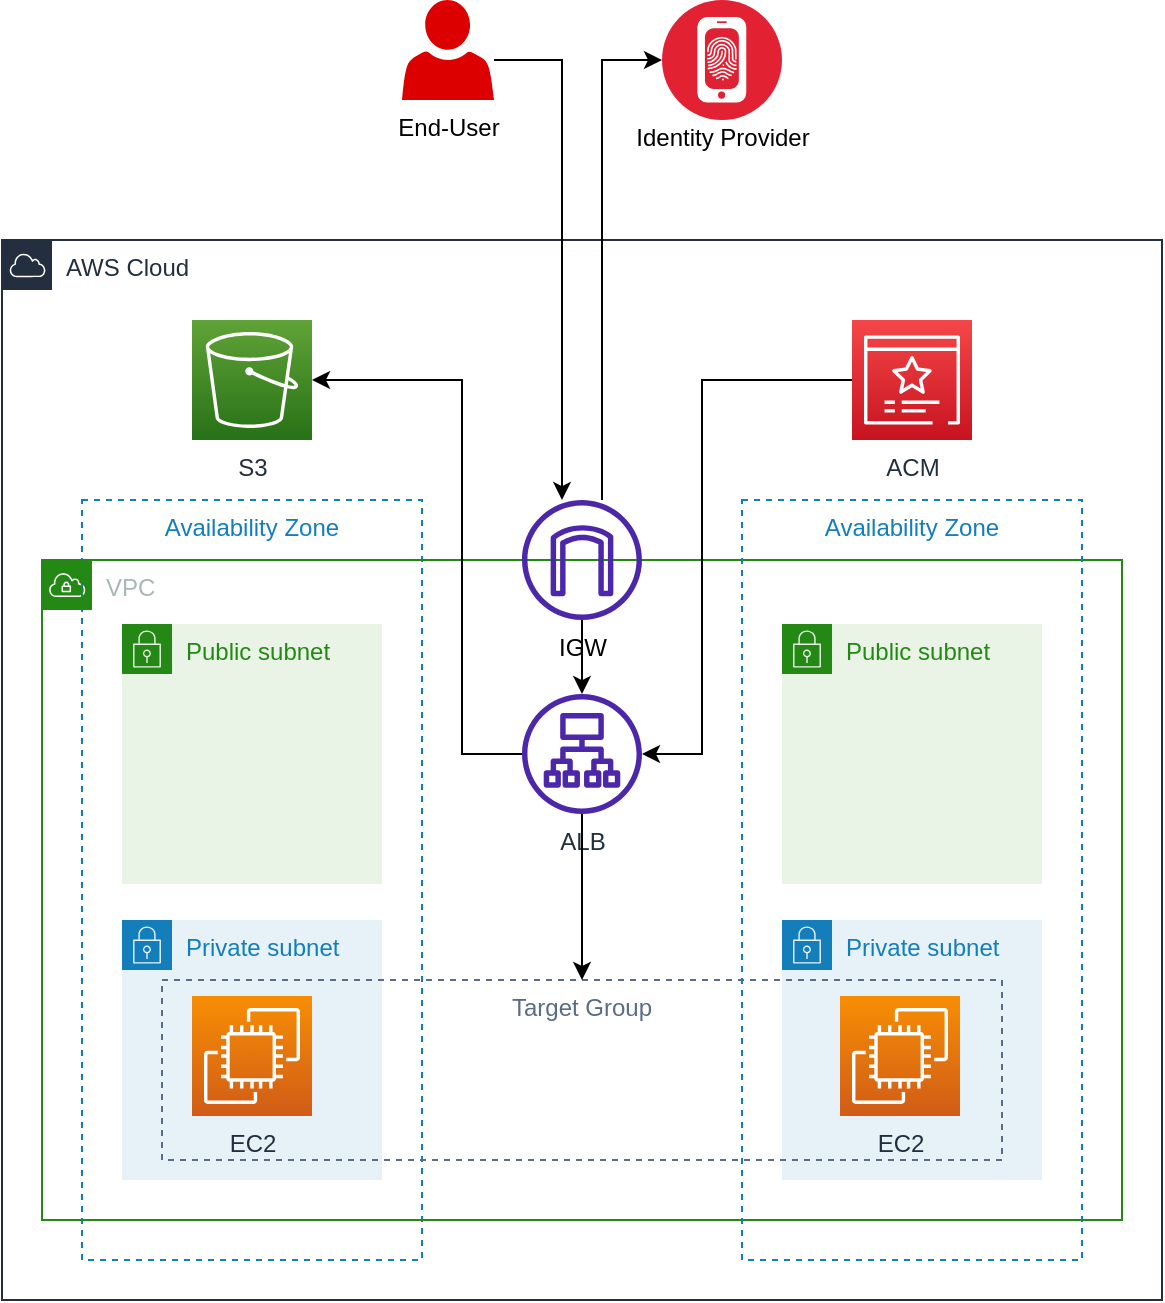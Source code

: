 <mxfile version="21.3.2" type="device">
  <diagram id="2pyYL34U28f_UCvVQH4k" name="Seite-1">
    <mxGraphModel dx="-1998" dy="1650" grid="1" gridSize="10" guides="1" tooltips="1" connect="1" arrows="1" fold="1" page="1" pageScale="1" pageWidth="1169" pageHeight="827" math="0" shadow="0">
      <root>
        <mxCell id="0" />
        <mxCell id="1" parent="0" />
        <mxCell id="lRmxtw9xwGhiraFbsYv7-60" value="Private subnet" style="points=[[0,0],[0.25,0],[0.5,0],[0.75,0],[1,0],[1,0.25],[1,0.5],[1,0.75],[1,1],[0.75,1],[0.5,1],[0.25,1],[0,1],[0,0.75],[0,0.5],[0,0.25]];outlineConnect=0;gradientColor=none;html=1;whiteSpace=wrap;fontSize=12;fontStyle=0;container=1;pointerEvents=0;collapsible=0;recursiveResize=0;shape=mxgraph.aws4.group;grIcon=mxgraph.aws4.group_security_group;grStroke=0;strokeColor=#147EBA;fillColor=#E6F2F8;verticalAlign=top;align=left;spacingLeft=30;fontColor=#147EBA;dashed=0;" parent="1" vertex="1">
          <mxGeometry x="3910" y="-280" width="130" height="130" as="geometry" />
        </mxCell>
        <mxCell id="lRmxtw9xwGhiraFbsYv7-62" value="Availability Zone" style="fillColor=none;strokeColor=#147EBA;dashed=1;verticalAlign=top;fontStyle=0;fontColor=#147EBA;" parent="1" vertex="1">
          <mxGeometry x="3890" y="-490" width="170" height="380" as="geometry" />
        </mxCell>
        <mxCell id="lRmxtw9xwGhiraFbsYv7-64" value="EC2" style="sketch=0;points=[[0,0,0],[0.25,0,0],[0.5,0,0],[0.75,0,0],[1,0,0],[0,1,0],[0.25,1,0],[0.5,1,0],[0.75,1,0],[1,1,0],[0,0.25,0],[0,0.5,0],[0,0.75,0],[1,0.25,0],[1,0.5,0],[1,0.75,0]];outlineConnect=0;fontColor=#232F3E;gradientColor=#F78E04;gradientDirection=north;fillColor=#D05C17;strokeColor=#ffffff;dashed=0;verticalLabelPosition=bottom;verticalAlign=top;align=center;html=1;fontSize=12;fontStyle=0;aspect=fixed;shape=mxgraph.aws4.resourceIcon;resIcon=mxgraph.aws4.ec2;" parent="1" vertex="1">
          <mxGeometry x="3945" y="-242" width="60" height="60" as="geometry" />
        </mxCell>
        <mxCell id="lRmxtw9xwGhiraFbsYv7-72" value="VPC" style="points=[[0,0],[0.25,0],[0.5,0],[0.75,0],[1,0],[1,0.25],[1,0.5],[1,0.75],[1,1],[0.75,1],[0.5,1],[0.25,1],[0,1],[0,0.75],[0,0.5],[0,0.25]];outlineConnect=0;gradientColor=none;html=1;whiteSpace=wrap;fontSize=12;fontStyle=0;container=1;pointerEvents=0;collapsible=0;recursiveResize=0;shape=mxgraph.aws4.group;grIcon=mxgraph.aws4.group_vpc;strokeColor=#248814;fillColor=none;verticalAlign=top;align=left;spacingLeft=30;fontColor=#AAB7B8;dashed=0;" parent="1" vertex="1">
          <mxGeometry x="3870" y="-460" width="540" height="330" as="geometry" />
        </mxCell>
        <mxCell id="lRmxtw9xwGhiraFbsYv7-73" value="IGW" style="sketch=0;outlineConnect=0;gradientColor=none;fillColor=#4D27AA;strokeColor=none;dashed=0;verticalLabelPosition=bottom;verticalAlign=top;align=center;html=1;aspect=fixed;pointerEvents=1;shape=mxgraph.aws4.internet_gateway;shadow=0;" parent="lRmxtw9xwGhiraFbsYv7-72" vertex="1">
          <mxGeometry x="240" y="-30" width="60" height="60" as="geometry" />
        </mxCell>
        <mxCell id="lRmxtw9xwGhiraFbsYv7-75" value="AWS Cloud" style="points=[[0,0],[0.25,0],[0.5,0],[0.75,0],[1,0],[1,0.25],[1,0.5],[1,0.75],[1,1],[0.75,1],[0.5,1],[0.25,1],[0,1],[0,0.75],[0,0.5],[0,0.25]];outlineConnect=0;gradientColor=none;html=1;whiteSpace=wrap;fontSize=12;fontStyle=0;container=1;pointerEvents=0;collapsible=0;recursiveResize=0;shape=mxgraph.aws4.group;grIcon=mxgraph.aws4.group_aws_cloud;strokeColor=#232F3E;fillColor=none;verticalAlign=top;align=left;spacingLeft=30;fontColor=#232F3E;dashed=0;shadow=0;sketch=0;" parent="1" vertex="1">
          <mxGeometry x="3850" y="-620" width="580" height="530" as="geometry" />
        </mxCell>
        <mxCell id="lRmxtw9xwGhiraFbsYv7-63" value="Availability Zone" style="fillColor=none;strokeColor=#147EBA;dashed=1;verticalAlign=top;fontStyle=0;fontColor=#147EBA;" parent="lRmxtw9xwGhiraFbsYv7-75" vertex="1">
          <mxGeometry x="370" y="130" width="170" height="380" as="geometry" />
        </mxCell>
        <mxCell id="lRmxtw9xwGhiraFbsYv7-65" value="ALB" style="sketch=0;outlineConnect=0;fontColor=#232F3E;gradientColor=none;fillColor=#4D27AA;strokeColor=none;dashed=0;verticalLabelPosition=bottom;verticalAlign=top;align=center;html=1;fontSize=12;fontStyle=0;aspect=fixed;pointerEvents=1;shape=mxgraph.aws4.application_load_balancer;" parent="lRmxtw9xwGhiraFbsYv7-75" vertex="1">
          <mxGeometry x="260" y="227" width="60" height="60" as="geometry" />
        </mxCell>
        <mxCell id="Nim2ooXp-eyVJxYVRgSN-13" style="edgeStyle=orthogonalEdgeStyle;rounded=0;orthogonalLoop=1;jettySize=auto;html=1;" parent="lRmxtw9xwGhiraFbsYv7-75" source="Nim2ooXp-eyVJxYVRgSN-1" target="lRmxtw9xwGhiraFbsYv7-65" edge="1">
          <mxGeometry relative="1" as="geometry">
            <Array as="points">
              <mxPoint x="350" y="70" />
              <mxPoint x="350" y="257" />
            </Array>
          </mxGeometry>
        </mxCell>
        <mxCell id="Nim2ooXp-eyVJxYVRgSN-1" value="ACM" style="sketch=0;points=[[0,0,0],[0.25,0,0],[0.5,0,0],[0.75,0,0],[1,0,0],[0,1,0],[0.25,1,0],[0.5,1,0],[0.75,1,0],[1,1,0],[0,0.25,0],[0,0.5,0],[0,0.75,0],[1,0.25,0],[1,0.5,0],[1,0.75,0]];outlineConnect=0;fontColor=#232F3E;gradientColor=#F54749;gradientDirection=north;fillColor=#C7131F;strokeColor=#ffffff;dashed=0;verticalLabelPosition=bottom;verticalAlign=top;align=center;html=1;fontSize=12;fontStyle=0;aspect=fixed;shape=mxgraph.aws4.resourceIcon;resIcon=mxgraph.aws4.certificate_manager_3;labelPosition=center;" parent="lRmxtw9xwGhiraFbsYv7-75" vertex="1">
          <mxGeometry x="425" y="40" width="60" height="60" as="geometry" />
        </mxCell>
        <mxCell id="Nim2ooXp-eyVJxYVRgSN-10" value="S3" style="sketch=0;points=[[0,0,0],[0.25,0,0],[0.5,0,0],[0.75,0,0],[1,0,0],[0,1,0],[0.25,1,0],[0.5,1,0],[0.75,1,0],[1,1,0],[0,0.25,0],[0,0.5,0],[0,0.75,0],[1,0.25,0],[1,0.5,0],[1,0.75,0]];outlineConnect=0;fontColor=#232F3E;gradientColor=#60A337;gradientDirection=north;fillColor=#277116;strokeColor=#ffffff;dashed=0;verticalLabelPosition=bottom;verticalAlign=top;align=center;html=1;fontSize=12;fontStyle=0;aspect=fixed;shape=mxgraph.aws4.resourceIcon;resIcon=mxgraph.aws4.s3;labelPosition=center;" parent="lRmxtw9xwGhiraFbsYv7-75" vertex="1">
          <mxGeometry x="95" y="40" width="60" height="60" as="geometry" />
        </mxCell>
        <mxCell id="Nim2ooXp-eyVJxYVRgSN-12" style="edgeStyle=orthogonalEdgeStyle;rounded=0;orthogonalLoop=1;jettySize=auto;html=1;entryX=1;entryY=0.5;entryDx=0;entryDy=0;entryPerimeter=0;" parent="lRmxtw9xwGhiraFbsYv7-75" source="lRmxtw9xwGhiraFbsYv7-65" target="Nim2ooXp-eyVJxYVRgSN-10" edge="1">
          <mxGeometry relative="1" as="geometry">
            <Array as="points">
              <mxPoint x="230" y="257" />
              <mxPoint x="230" y="70" />
            </Array>
          </mxGeometry>
        </mxCell>
        <mxCell id="lRmxtw9xwGhiraFbsYv7-59" value="Public subnet" style="points=[[0,0],[0.25,0],[0.5,0],[0.75,0],[1,0],[1,0.25],[1,0.5],[1,0.75],[1,1],[0.75,1],[0.5,1],[0.25,1],[0,1],[0,0.75],[0,0.5],[0,0.25]];outlineConnect=0;gradientColor=none;html=1;whiteSpace=wrap;fontSize=12;fontStyle=0;container=1;pointerEvents=0;collapsible=0;recursiveResize=0;shape=mxgraph.aws4.group;grIcon=mxgraph.aws4.group_security_group;grStroke=0;strokeColor=#248814;fillColor=#E9F3E6;verticalAlign=top;align=left;spacingLeft=30;fontColor=#248814;dashed=0;" parent="lRmxtw9xwGhiraFbsYv7-75" vertex="1">
          <mxGeometry x="390" y="192" width="130" height="130" as="geometry" />
        </mxCell>
        <mxCell id="lRmxtw9xwGhiraFbsYv7-61" value="Private subnet" style="points=[[0,0],[0.25,0],[0.5,0],[0.75,0],[1,0],[1,0.25],[1,0.5],[1,0.75],[1,1],[0.75,1],[0.5,1],[0.25,1],[0,1],[0,0.75],[0,0.5],[0,0.25]];outlineConnect=0;gradientColor=none;html=1;whiteSpace=wrap;fontSize=12;fontStyle=0;container=1;pointerEvents=0;collapsible=0;recursiveResize=0;shape=mxgraph.aws4.group;grIcon=mxgraph.aws4.group_security_group;grStroke=0;strokeColor=#147EBA;fillColor=#E6F2F8;verticalAlign=top;align=left;spacingLeft=30;fontColor=#147EBA;dashed=0;" parent="lRmxtw9xwGhiraFbsYv7-75" vertex="1">
          <mxGeometry x="390" y="340" width="130" height="130" as="geometry" />
        </mxCell>
        <mxCell id="lRmxtw9xwGhiraFbsYv7-58" value="Public subnet" style="points=[[0,0],[0.25,0],[0.5,0],[0.75,0],[1,0],[1,0.25],[1,0.5],[1,0.75],[1,1],[0.75,1],[0.5,1],[0.25,1],[0,1],[0,0.75],[0,0.5],[0,0.25]];outlineConnect=0;gradientColor=none;html=1;whiteSpace=wrap;fontSize=12;fontStyle=0;container=1;pointerEvents=0;collapsible=0;recursiveResize=0;shape=mxgraph.aws4.group;grIcon=mxgraph.aws4.group_security_group;grStroke=0;strokeColor=#248814;fillColor=#E9F3E6;verticalAlign=top;align=left;spacingLeft=30;fontColor=#248814;dashed=0;" parent="lRmxtw9xwGhiraFbsYv7-75" vertex="1">
          <mxGeometry x="60" y="192" width="130" height="130" as="geometry" />
        </mxCell>
        <mxCell id="lRmxtw9xwGhiraFbsYv7-66" value="Target Group" style="fillColor=none;strokeColor=#5A6C86;dashed=1;verticalAlign=top;fontStyle=0;fontColor=#5A6C86;" parent="1" vertex="1">
          <mxGeometry x="3930" y="-250" width="420" height="90" as="geometry" />
        </mxCell>
        <mxCell id="lRmxtw9xwGhiraFbsYv7-68" style="edgeStyle=orthogonalEdgeStyle;rounded=0;orthogonalLoop=1;jettySize=auto;html=1;entryX=0.5;entryY=0;entryDx=0;entryDy=0;" parent="1" source="lRmxtw9xwGhiraFbsYv7-65" target="lRmxtw9xwGhiraFbsYv7-66" edge="1">
          <mxGeometry relative="1" as="geometry">
            <Array as="points" />
          </mxGeometry>
        </mxCell>
        <mxCell id="lRmxtw9xwGhiraFbsYv7-78" value="" style="edgeStyle=orthogonalEdgeStyle;rounded=0;orthogonalLoop=1;jettySize=auto;html=1;" parent="1" source="Nim2ooXp-eyVJxYVRgSN-7" target="lRmxtw9xwGhiraFbsYv7-73" edge="1">
          <mxGeometry relative="1" as="geometry">
            <Array as="points">
              <mxPoint x="4130" y="-710" />
            </Array>
            <mxPoint x="3931.7" y="-713.712" as="sourcePoint" />
          </mxGeometry>
        </mxCell>
        <mxCell id="lRmxtw9xwGhiraFbsYv7-83" style="edgeStyle=orthogonalEdgeStyle;rounded=0;orthogonalLoop=1;jettySize=auto;html=1;entryX=0;entryY=0.5;entryDx=0;entryDy=0;" parent="1" source="lRmxtw9xwGhiraFbsYv7-73" target="Nim2ooXp-eyVJxYVRgSN-6" edge="1">
          <mxGeometry relative="1" as="geometry">
            <Array as="points">
              <mxPoint x="4150" y="-710" />
            </Array>
            <mxPoint x="4013" y="-670.86" as="targetPoint" />
          </mxGeometry>
        </mxCell>
        <mxCell id="lRmxtw9xwGhiraFbsYv7-74" value="" style="edgeStyle=orthogonalEdgeStyle;rounded=0;orthogonalLoop=1;jettySize=auto;html=1;labelBackgroundColor=none;" parent="1" source="lRmxtw9xwGhiraFbsYv7-73" target="lRmxtw9xwGhiraFbsYv7-65" edge="1">
          <mxGeometry relative="1" as="geometry" />
        </mxCell>
        <mxCell id="lRmxtw9xwGhiraFbsYv7-67" value="EC2" style="sketch=0;points=[[0,0,0],[0.25,0,0],[0.5,0,0],[0.75,0,0],[1,0,0],[0,1,0],[0.25,1,0],[0.5,1,0],[0.75,1,0],[1,1,0],[0,0.25,0],[0,0.5,0],[0,0.75,0],[1,0.25,0],[1,0.5,0],[1,0.75,0]];outlineConnect=0;fontColor=#232F3E;gradientColor=#F78E04;gradientDirection=north;fillColor=#D05C17;strokeColor=#ffffff;dashed=0;verticalLabelPosition=bottom;verticalAlign=top;align=center;html=1;fontSize=12;fontStyle=0;aspect=fixed;shape=mxgraph.aws4.resourceIcon;resIcon=mxgraph.aws4.ec2;" parent="1" vertex="1">
          <mxGeometry x="4269" y="-242" width="60" height="60" as="geometry" />
        </mxCell>
        <mxCell id="Nim2ooXp-eyVJxYVRgSN-6" value="&lt;font&gt;Identity Provider&lt;/font&gt;" style="image;aspect=fixed;perimeter=ellipsePerimeter;html=1;align=center;shadow=0;dashed=0;fontColor=#000000;labelBackgroundColor=none;fontSize=12;spacingTop=3;image=img/lib/ibm/security/identity_provider.svg;spacing=-6;" parent="1" vertex="1">
          <mxGeometry x="4180" y="-740" width="60" height="60" as="geometry" />
        </mxCell>
        <mxCell id="Nim2ooXp-eyVJxYVRgSN-7" value="End-User" style="sketch=0;pointerEvents=1;shadow=0;dashed=0;html=1;strokeColor=none;labelPosition=center;verticalLabelPosition=bottom;verticalAlign=top;outlineConnect=0;align=center;shape=mxgraph.office.users.user;fillColor=#dd0000;spacing=2;" parent="1" vertex="1">
          <mxGeometry x="4050" y="-740" width="46" height="50" as="geometry" />
        </mxCell>
      </root>
    </mxGraphModel>
  </diagram>
</mxfile>
